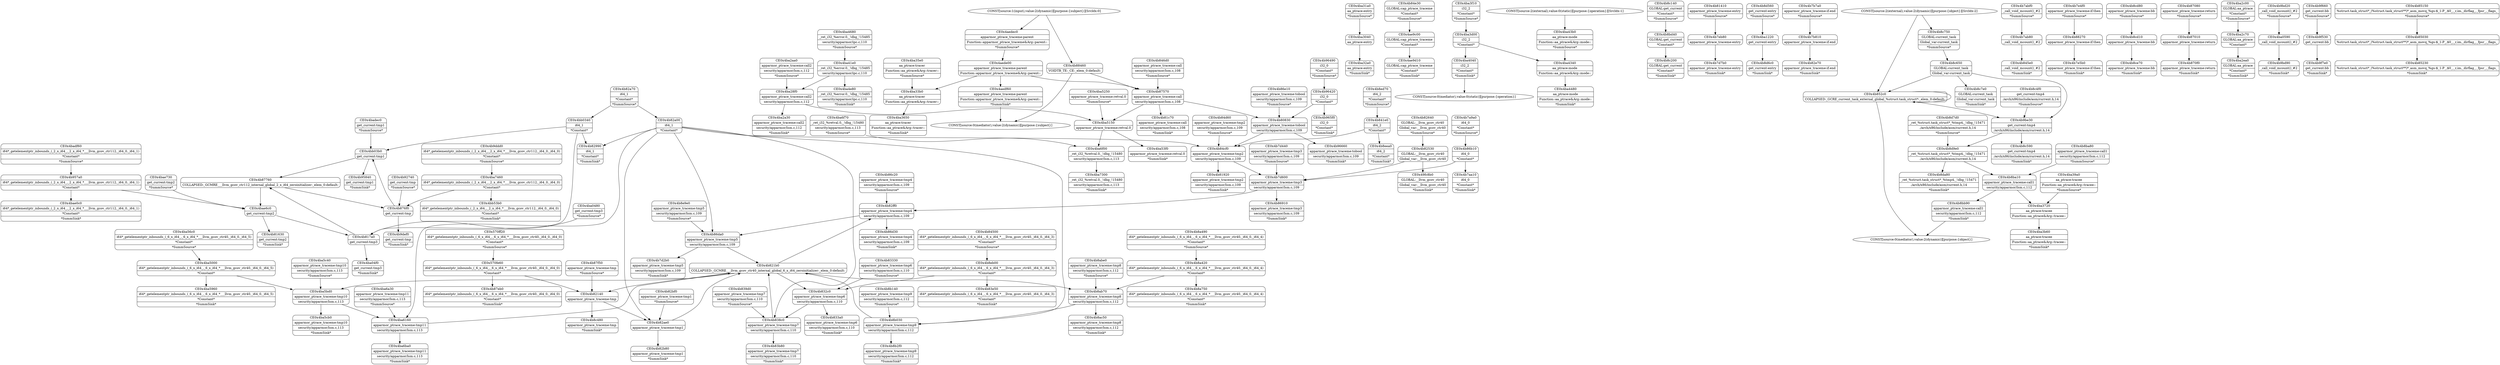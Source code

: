 digraph {
	CE0x4b86910 [shape=record,shape=Mrecord,label="{CE0x4b86910|apparmor_ptrace_traceme:tmp3|security/apparmor/lsm.c,109|*SummSink*}"]
	CE0x4b8a490 [shape=record,shape=Mrecord,label="{CE0x4b8a490|i64*_getelementptr_inbounds_(_6_x_i64_,_6_x_i64_*___llvm_gcov_ctr40,_i64_0,_i64_4)|*Constant*|*SummSource*}"]
	CE0x4ba31a0 [shape=record,shape=Mrecord,label="{CE0x4ba31a0|aa_ptrace:entry|*SummSource*}"]
	CE0x4b96490 [shape=record,shape=Mrecord,label="{CE0x4b96490|i32_0|*Constant*|*SummSource*}"]
	CE0x4b8ed70 [shape=record,shape=Mrecord,label="{CE0x4b8ed70|i64_2|*Constant*|*SummSource*}"]
	CE0x4ba6160 [shape=record,shape=Mrecord,label="{CE0x4ba6160|apparmor_ptrace_traceme:tmp11|security/apparmor/lsm.c,113}"]
	CE0x4b84e30 [shape=record,shape=Mrecord,label="{CE0x4b84e30|GLOBAL:cap_ptrace_traceme|*Constant*|*SummSource*}"]
	CE0x49fc8b0 [shape=record,shape=Mrecord,label="{CE0x49fc8b0|GLOBAL:__llvm_gcov_ctr40|Global_var:__llvm_gcov_ctr40|*SummSink*}"]
	CE0x4b965f0 [shape=record,shape=Mrecord,label="{CE0x4b965f0|i32_0|*Constant*|*SummSink*}"]
	CE0x4b833a0 [shape=record,shape=Mrecord,label="{CE0x4b833a0|apparmor_ptrace_traceme:tmp6|security/apparmor/lsm.c,110|*SummSink*}"]
	CE0x4ba5150 [shape=record,shape=Mrecord,label="{CE0x4ba5150|apparmor_ptrace_traceme:retval.0}"]
	CE0x4ba6f70 [shape=record,shape=Mrecord,label="{CE0x4ba6f70|_ret_i32_%retval.0,_!dbg_!15480|security/apparmor/lsm.c,113|*SummSource*}"]
	CE0x4ba6ba0 [shape=record,shape=Mrecord,label="{CE0x4ba6ba0|apparmor_ptrace_traceme:tmp11|security/apparmor/lsm.c,113|*SummSink*}"]
	CE0x4ba3f10 [shape=record,shape=Mrecord,label="{CE0x4ba3f10|i32_2|*Constant*|*SummSource*}"]
	CE0x570fe60 [shape=record,shape=Mrecord,label="{CE0x570fe60|i64*_getelementptr_inbounds_(_6_x_i64_,_6_x_i64_*___llvm_gcov_ctr40,_i64_0,_i64_0)|*Constant*}"]
	CE0x4b86e10 [shape=record,shape=Mrecord,label="{CE0x4b86e10|apparmor_ptrace_traceme:tobool|security/apparmor/lsm.c,109|*SummSource*}"]
	CE0x4b8c480 [shape=record,shape=Mrecord,label="{CE0x4b8c480|apparmor_ptrace_traceme:tmp|*SummSink*}"]
	CE0x4b8c200 [shape=record,shape=Mrecord,label="{CE0x4b8c200|GLOBAL:get_current|*Constant*|*SummSink*}"]
	CE0x4ba6f00 [shape=record,shape=Mrecord,label="{CE0x4ba6f00|_ret_i32_%retval.0,_!dbg_!15480|security/apparmor/lsm.c,113}"]
	CE0x4b957a0 [shape=record,shape=Mrecord,label="{CE0x4b957a0|i64*_getelementptr_inbounds_(_2_x_i64_,_2_x_i64_*___llvm_gcov_ctr112,_i64_0,_i64_1)|*Constant*}"]
	CE0x4b81630 [shape=record,shape=Mrecord,label="{CE0x4b81630|get_current:tmp2|*SummSink*}"]
	CE0x4b81410 [shape=record,shape=Mrecord,label="{CE0x4b81410|apparmor_ptrace_traceme:entry|*SummSource*}"]
	CE0x4b88460 [shape=record,shape=Mrecord,label="{CE0x4b88460|VOIDTB_TE:_CE:_elem_0:default:}"]
	CE0x4b83b80 [shape=record,shape=Mrecord,label="{CE0x4b83b80|apparmor_ptrace_traceme:tmp7|security/apparmor/lsm.c,110|*SummSink*}"]
	CE0x4badec0 [shape=record,shape=Mrecord,label="{CE0x4badec0|get_current:tmp1|*SummSource*}"]
	CE0x4ba1220 [shape=record,shape=Mrecord,label="{CE0x4ba1220|get_current:entry}"]
	CE0x4b7d2b0 [shape=record,shape=Mrecord,label="{CE0x4b7d2b0|apparmor_ptrace_traceme:tmp5|security/apparmor/lsm.c,109|*SummSink*}"]
	CE0x4b87f50 [shape=record,shape=Mrecord,label="{CE0x4b87f50|apparmor_ptrace_traceme:tmp|*SummSource*}"]
	CE0x4b82990 [shape=record,shape=Mrecord,label="{CE0x4b82990|i64_1|*Constant*|*SummSink*}"]
	CE0x4b83330 [shape=record,shape=Mrecord,label="{CE0x4b83330|apparmor_ptrace_traceme:tmp6|security/apparmor/lsm.c,110|*SummSource*}"]
	CE0x4b82530 [shape=record,shape=Mrecord,label="{CE0x4b82530|GLOBAL:__llvm_gcov_ctr40|Global_var:__llvm_gcov_ctr40}"]
	CE0x4b8d6c0 [shape=record,shape=Mrecord,label="{CE0x4b8d6c0|get_current:entry|*SummSink*}"]
	CE0x4badf60 [shape=record,shape=Mrecord,label="{CE0x4badf60|i64*_getelementptr_inbounds_(_2_x_i64_,_2_x_i64_*___llvm_gcov_ctr112,_i64_0,_i64_1)|*Constant*|*SummSource*}"]
	CE0x4b7d600 [shape=record,shape=Mrecord,label="{CE0x4b7d600|apparmor_ptrace_traceme:tmp3|security/apparmor/lsm.c,109}"]
	CE0x4b846d0 [shape=record,shape=Mrecord,label="{CE0x4b846d0|apparmor_ptrace_traceme:call|security/apparmor/lsm.c,108|*SummSource*}"]
	CE0x4b7b7a0 [shape=record,shape=Mrecord,label="{CE0x4b7b7a0|apparmor_ptrace_traceme:if.end|*SummSource*}"]
	CE0x4b83e50 [shape=record,shape=Mrecord,label="{CE0x4b83e50|i64*_getelementptr_inbounds_(_6_x_i64_,_6_x_i64_*___llvm_gcov_ctr40,_i64_0,_i64_3)|*Constant*|*SummSink*}"]
	CE0x4b82140 [shape=record,shape=Mrecord,label="{CE0x4b82140|apparmor_ptrace_traceme:tmp}"]
	CE0x4b82ae0 [shape=record,shape=Mrecord,label="{CE0x4b82ae0|apparmor_ptrace_traceme:tmp1}"]
	CE0x4b8ba80 [shape=record,shape=Mrecord,label="{CE0x4b8ba80|apparmor_ptrace_traceme:call1|security/apparmor/lsm.c,112|*SummSource*}"]
	CE0x4ba4340 [shape=record,shape=Mrecord,label="{CE0x4ba4340|aa_ptrace:mode|Function::aa_ptrace&Arg::mode::}"]
	CE0x4ba5000 [shape=record,shape=Mrecord,label="{CE0x4ba5000|i64*_getelementptr_inbounds_(_6_x_i64_,_6_x_i64_*___llvm_gcov_ctr40,_i64_0,_i64_5)|*Constant*}"]
	CE0x4ba5c40 [shape=record,shape=Mrecord,label="{CE0x4ba5c40|apparmor_ptrace_traceme:tmp10|security/apparmor/lsm.c,113|*SummSource*}"]
	CE0x4b96660 [shape=record,shape=Mrecord,label="{CE0x4b96660|apparmor_ptrace_traceme:tobool|security/apparmor/lsm.c,109|*SummSink*}"]
	CE0x4b8d560 [shape=record,shape=Mrecord,label="{CE0x4b8d560|get_current:entry|*SummSource*}"]
	CE0x4bae730 [shape=record,shape=Mrecord,label="{CE0x4bae730|get_current:tmp2|*SummSource*}"]
	CE0x4b845e0 [shape=record,shape=Mrecord,label="{CE0x4b845e0|_call_void_mcount()_#2|*SummSink*}"]
	CE0x4b9def0 [shape=record,shape=Mrecord,label="{CE0x4b9def0|get_current:tmp|*SummSink*}"]
	CE0x4ba5960 [shape=record,shape=Mrecord,label="{CE0x4ba5960|i64*_getelementptr_inbounds_(_6_x_i64_,_6_x_i64_*___llvm_gcov_ctr40,_i64_0,_i64_5)|*Constant*|*SummSink*}"]
	CE0x4ba4040 [shape=record,shape=Mrecord,label="{CE0x4ba4040|i32_2|*Constant*|*SummSink*}"]
	CE0x4b7e5b0 [shape=record,shape=Mrecord,label="{CE0x4b7e5b0|apparmor_ptrace_traceme:if.then|*SummSink*}"]
	CE0x4b84cf0 [shape=record,shape=Mrecord,label="{CE0x4b84cf0|apparmor_ptrace_traceme:tmp2|security/apparmor/lsm.c,109}"]
	CE0x4b82640 [shape=record,shape=Mrecord,label="{CE0x4b82640|GLOBAL:__llvm_gcov_ctr40|Global_var:__llvm_gcov_ctr40|*SummSource*}"]
	"CONST[source:1(input),value:2(dynamic)][purpose:{subject}][SrcIdx:0]"
	CE0x4b8ce70 [shape=record,shape=Mrecord,label="{CE0x4b8ce70|apparmor_ptrace_traceme:bb|*SummSink*}"]
	CE0x4b87570 [shape=record,shape=Mrecord,label="{CE0x4b87570|apparmor_ptrace_traceme:call|security/apparmor/lsm.c,108}"]
	CE0x4b87080 [shape=record,shape=Mrecord,label="{CE0x4b87080|apparmor_ptrace_traceme:return|*SummSource*}"]
	CE0x4b839d0 [shape=record,shape=Mrecord,label="{CE0x4b839d0|apparmor_ptrace_traceme:tmp7|security/apparmor/lsm.c,110|*SummSource*}"]
	CE0x4ba7460 [shape=record,shape=Mrecord,label="{CE0x4ba7460|i64*_getelementptr_inbounds_(_2_x_i64_,_2_x_i64_*___llvm_gcov_ctr112,_i64_0,_i64_0)|*Constant*}"]
	CE0x4b82ff0 [shape=record,shape=Mrecord,label="{CE0x4b82ff0|apparmor_ptrace_traceme:tmp4|security/apparmor/lsm.c,109}"]
	CE0x4b8c7e0 [shape=record,shape=Mrecord,label="{CE0x4b8c7e0|GLOBAL:current_task|Global_var:current_task|*SummSink*}"]
	CE0x4b8cd80 [shape=record,shape=Mrecord,label="{CE0x4b8cd80|apparmor_ptrace_traceme:bb|*SummSource*}"]
	CE0x4b80830 [shape=record,shape=Mrecord,label="{CE0x4b80830|apparmor_ptrace_traceme:tobool|security/apparmor/lsm.c,109}"]
	CE0x4b95840 [shape=record,shape=Mrecord,label="{CE0x4b95840|get_current:tmp1|*SummSink*}"]
	CE0x4b821b0 [shape=record,shape=Mrecord,label="{CE0x4b821b0|COLLAPSED:_GCMRE___llvm_gcov_ctr40_internal_global_6_x_i64_zeroinitializer:_elem_0:default:}"]
	CE0x4bb03b0 [shape=record,shape=Mrecord,label="{CE0x4bb03b0|get_current:tmp1}"]
	CE0x4b9ddd0 [shape=record,shape=Mrecord,label="{CE0x4b9ddd0|i64*_getelementptr_inbounds_(_2_x_i64_,_2_x_i64_*___llvm_gcov_ctr112,_i64_0,_i64_0)|*Constant*|*SummSource*}"]
	CE0x4ba2ea0 [shape=record,shape=Mrecord,label="{CE0x4ba2ea0|GLOBAL:aa_ptrace|*Constant*|*SummSink*}"]
	CE0x4b7b810 [shape=record,shape=Mrecord,label="{CE0x4b7b810|apparmor_ptrace_traceme:if.end}"]
	CE0x4b7aa10 [shape=record,shape=Mrecord,label="{CE0x4b7aa10|i64_0|*Constant*|*SummSink*}"]
	CE0x4b9bd90 [shape=record,shape=Mrecord,label="{CE0x4b9bd90|_call_void_mcount()_#2|*SummSink*}"]
	CE0x4ba3650 [shape=record,shape=Mrecord,label="{CE0x4ba3650|aa_ptrace:tracer|Function::aa_ptrace&Arg::tracer::|*SummSink*}"]
	CE0x4b82e70 [shape=record,shape=Mrecord,label="{CE0x4b82e70|apparmor_ptrace_traceme:if.end|*SummSink*}"]
	CE0x4b8abe0 [shape=record,shape=Mrecord,label="{CE0x4b8abe0|apparmor_ptrace_traceme:tmp8|security/apparmor/lsm.c,112|*SummSource*}"]
	"CONST[source:2(external),value:0(static)][purpose:{operation}][SrcIdx:1]"
	CE0x4aedec0 [shape=record,shape=Mrecord,label="{CE0x4aedec0|apparmor_ptrace_traceme:parent|Function::apparmor_ptrace_traceme&Arg::parent::|*SummSource*}"]
	CE0x4b838c0 [shape=record,shape=Mrecord,label="{CE0x4b838c0|apparmor_ptrace_traceme:tmp7|security/apparmor/lsm.c,110}"]
	CE0x4b7d7b0 [shape=record,shape=Mrecord,label="{CE0x4b7d7b0|apparmor_ptrace_traceme:entry|*SummSink*}"]
	CE0x4b9f530 [shape=record,shape=Mrecord,label="{CE0x4b9f530|get_current:bb}"]
	CE0x4b8b140 [shape=record,shape=Mrecord,label="{CE0x4b8b140|apparmor_ptrace_traceme:tmp9|security/apparmor/lsm.c,112|*SummSource*}"]
	CE0x4ba2c70 [shape=record,shape=Mrecord,label="{CE0x4ba2c70|GLOBAL:aa_ptrace|*Constant*}"]
	CE0x4b82a70 [shape=record,shape=Mrecord,label="{CE0x4b82a70|i64_1|*Constant*|*SummSource*}"]
	CE0x4b82b80 [shape=record,shape=Mrecord,label="{CE0x4b82b80|apparmor_ptrace_traceme:tmp1|*SummSink*}"]
	CE0x4b96420 [shape=record,shape=Mrecord,label="{CE0x4b96420|i32_0|*Constant*}"]
	CE0x4b81c70 [shape=record,shape=Mrecord,label="{CE0x4b81c70|apparmor_ptrace_traceme:call|security/apparmor/lsm.c,108|*SummSink*}"]
	CE0x4ba5bd0 [shape=record,shape=Mrecord,label="{CE0x4ba5bd0|apparmor_ptrace_traceme:tmp10|security/apparmor/lsm.c,113}"]
	CE0x4b85150 [shape=record,shape=Mrecord,label="{CE0x4b85150|%struct.task_struct*_(%struct.task_struct**)*_asm_movq_%gs:$_1:P_,$0_,_r,im,_dirflag_,_fpsr_,_flags_|*SummSource*}"]
	CE0x4ba04f0 [shape=record,shape=Mrecord,label="{CE0x4ba04f0|get_current:tmp3|*SummSink*}"]
	CE0x4ba3d00 [shape=record,shape=Mrecord,label="{CE0x4ba3d00|i32_2|*Constant*}"]
	CE0x4b81920 [shape=record,shape=Mrecord,label="{CE0x4b81920|apparmor_ptrace_traceme:tmp2|security/apparmor/lsm.c,109|*SummSink*}"]
	CE0x4b8d7d0 [shape=record,shape=Mrecord,label="{CE0x4b8d7d0|_ret_%struct.task_struct*_%tmp4,_!dbg_!15471|./arch/x86/include/asm/current.h,14|*SummSource*}"]
	CE0x4b8c4f0 [shape=record,shape=Mrecord,label="{CE0x4b8c4f0|get_current:tmp4|./arch/x86/include/asm/current.h,14|*SummSource*}"]
	CE0x4b9bd20 [shape=record,shape=Mrecord,label="{CE0x4b9bd20|_call_void_mcount()_#2|*SummSource*}"]
	CE0x4b86c20 [shape=record,shape=Mrecord,label="{CE0x4b86c20|apparmor_ptrace_traceme:tmp4|security/apparmor/lsm.c,109|*SummSource*}"]
	CE0x4b7a9a0 [shape=record,shape=Mrecord,label="{CE0x4b7a9a0|i64_0|*Constant*|*SummSource*}"]
	CE0x4b8a750 [shape=record,shape=Mrecord,label="{CE0x4b8a750|i64*_getelementptr_inbounds_(_6_x_i64_,_6_x_i64_*___llvm_gcov_ctr40,_i64_0,_i64_4)|*Constant*|*SummSink*}"]
	CE0x4b8ba10 [shape=record,shape=Mrecord,label="{CE0x4b8ba10|apparmor_ptrace_traceme:call1|security/apparmor/lsm.c,112}"]
	CE0x4bae0c0 [shape=record,shape=Mrecord,label="{CE0x4bae0c0|i64*_getelementptr_inbounds_(_2_x_i64_,_2_x_i64_*___llvm_gcov_ctr112,_i64_0,_i64_1)|*Constant*|*SummSink*}"]
	CE0x4ba7300 [shape=record,shape=Mrecord,label="{CE0x4ba7300|_ret_i32_%retval.0,_!dbg_!15480|security/apparmor/lsm.c,113|*SummSink*}"]
	"CONST[source:0(mediator),value:0(static)][purpose:{operation}]"
	CE0x4b86da0 [shape=record,shape=Mrecord,label="{CE0x4b86da0|apparmor_ptrace_traceme:tmp5|security/apparmor/lsm.c,109}"]
	"CONST[source:0(mediator),value:2(dynamic)][purpose:{subject}]"
	CE0x4ae9c00 [shape=record,shape=Mrecord,label="{CE0x4ae9c00|GLOBAL:cap_ptrace_traceme|*Constant*}"]
	CE0x4ae9d10 [shape=record,shape=Mrecord,label="{CE0x4ae9d10|GLOBAL:cap_ptrace_traceme|*Constant*|*SummSink*}"]
	"CONST[source:0(mediator),value:2(dynamic)][purpose:{object}]"
	CE0x4b84500 [shape=record,shape=Mrecord,label="{CE0x4b84500|i64*_getelementptr_inbounds_(_6_x_i64_,_6_x_i64_*___llvm_gcov_ctr40,_i64_0,_i64_3)|*Constant*|*SummSource*}"]
	CE0x4b8bd40 [shape=record,shape=Mrecord,label="{CE0x4b8bd40|GLOBAL:get_current|*Constant*}"]
	CE0x4b8ac50 [shape=record,shape=Mrecord,label="{CE0x4b8ac50|apparmor_ptrace_traceme:tmp8|security/apparmor/lsm.c,112|*SummSink*}"]
	CE0x4ba56c0 [shape=record,shape=Mrecord,label="{CE0x4ba56c0|i64*_getelementptr_inbounds_(_6_x_i64_,_6_x_i64_*___llvm_gcov_ctr40,_i64_0,_i64_5)|*Constant*|*SummSource*}"]
	CE0x4b87010 [shape=record,shape=Mrecord,label="{CE0x4b87010|apparmor_ptrace_traceme:return}"]
	CE0x4b8c650 [shape=record,shape=Mrecord,label="{CE0x4b8c650|GLOBAL:current_task|Global_var:current_task}"]
	CE0x4b8b2f0 [shape=record,shape=Mrecord,label="{CE0x4b8b2f0|apparmor_ptrace_traceme:tmp9|security/apparmor/lsm.c,112|*SummSink*}"]
	CE0x4ba4480 [shape=record,shape=Mrecord,label="{CE0x4ba4480|aa_ptrace:mode|Function::aa_ptrace&Arg::mode::|*SummSink*}"]
	CE0x4b8c140 [shape=record,shape=Mrecord,label="{CE0x4b8c140|GLOBAL:get_current|*Constant*|*SummSource*}"]
	CE0x4ba2aa0 [shape=record,shape=Mrecord,label="{CE0x4ba2aa0|apparmor_ptrace_traceme:call2|security/apparmor/lsm.c,112|*SummSource*}"]
	CE0x4ba28f0 [shape=record,shape=Mrecord,label="{CE0x4ba28f0|apparmor_ptrace_traceme:call2|security/apparmor/lsm.c,112}"]
	CE0x4ba43b0 [shape=record,shape=Mrecord,label="{CE0x4ba43b0|aa_ptrace:mode|Function::aa_ptrace&Arg::mode::|*SummSource*}"]
	CE0x4ba2c00 [shape=record,shape=Mrecord,label="{CE0x4ba2c00|GLOBAL:aa_ptrace|*Constant*|*SummSource*}"]
	CE0x4b8c750 [shape=record,shape=Mrecord,label="{CE0x4b8c750|GLOBAL:current_task|Global_var:current_task|*SummSource*}"]
	CE0x4b8bb90 [shape=record,shape=Mrecord,label="{CE0x4b8bb90|apparmor_ptrace_traceme:call1|security/apparmor/lsm.c,112|*SummSink*}"]
	CE0x4ba5cb0 [shape=record,shape=Mrecord,label="{CE0x4ba5cb0|apparmor_ptrace_traceme:tmp10|security/apparmor/lsm.c,113|*SummSink*}"]
	CE0x4b84d60 [shape=record,shape=Mrecord,label="{CE0x4b84d60|apparmor_ptrace_traceme:tmp2|security/apparmor/lsm.c,109|*SummSource*}"]
	CE0x4b8eea0 [shape=record,shape=Mrecord,label="{CE0x4b8eea0|i64_2|*Constant*|*SummSink*}"]
	CE0x4b8b030 [shape=record,shape=Mrecord,label="{CE0x4b8b030|apparmor_ptrace_traceme:tmp9|security/apparmor/lsm.c,112}"]
	CE0x4bb0340 [shape=record,shape=Mrecord,label="{CE0x4bb0340|i64_1|*Constant*}"]
	CE0x4b82a00 [shape=record,shape=Mrecord,label="{CE0x4b82a00|i64_1|*Constant*}"]
	CE0x4b9f7e0 [shape=record,shape=Mrecord,label="{CE0x4b9f7e0|get_current:bb|*SummSink*}"]
	CE0x4b7abf0 [shape=record,shape=Mrecord,label="{CE0x4b7abf0|_call_void_mcount()_#2|*SummSource*}"]
	CE0x4b832c0 [shape=record,shape=Mrecord,label="{CE0x4b832c0|apparmor_ptrace_traceme:tmp6|security/apparmor/lsm.c,110}"]
	"CONST[source:2(external),value:2(dynamic)][purpose:{object}][SrcIdx:2]"
	CE0x4b85030 [shape=record,shape=Mrecord,label="{CE0x4b85030|%struct.task_struct*_(%struct.task_struct**)*_asm_movq_%gs:$_1:P_,$0_,_r,im,_dirflag_,_fpsr_,_flags_}"]
	CE0x4aede00 [shape=record,shape=Mrecord,label="{CE0x4aede00|apparmor_ptrace_traceme:parent|Function::apparmor_ptrace_traceme&Arg::parent::}"]
	CE0x4b7d440 [shape=record,shape=Mrecord,label="{CE0x4b7d440|apparmor_ptrace_traceme:tmp3|security/apparmor/lsm.c,109|*SummSource*}"]
	CE0x4aedf60 [shape=record,shape=Mrecord,label="{CE0x4aedf60|apparmor_ptrace_traceme:parent|Function::apparmor_ptrace_traceme&Arg::parent::|*SummSink*}"]
	CE0x4b7ab80 [shape=record,shape=Mrecord,label="{CE0x4b7ab80|_call_void_mcount()_#2}"]
	CE0x4b82bf0 [shape=record,shape=Mrecord,label="{CE0x4b82bf0|apparmor_ptrace_traceme:tmp1|*SummSource*}"]
	CE0x4b8da80 [shape=record,shape=Mrecord,label="{CE0x4b8da80|_ret_%struct.task_struct*_%tmp4,_!dbg_!15471|./arch/x86/include/asm/current.h,14|*SummSink*}"]
	CE0x4b88270 [shape=record,shape=Mrecord,label="{CE0x4b88270|apparmor_ptrace_traceme:if.then}"]
	CE0x4ba32a0 [shape=record,shape=Mrecord,label="{CE0x4ba32a0|aa_ptrace:entry|*SummSink*}"]
	CE0x4ba3b60 [shape=record,shape=Mrecord,label="{CE0x4ba3b60|aa_ptrace:tracee|Function::aa_ptrace&Arg::tracee::|*SummSink*}"]
	CE0x4ba39a0 [shape=record,shape=Mrecord,label="{CE0x4ba39a0|aa_ptrace:tracee|Function::aa_ptrace&Arg::tracee::|*SummSource*}"]
	CE0x4ba4e80 [shape=record,shape=Mrecord,label="{CE0x4ba4e80|_ret_i32_%error.0,_!dbg_!15485|security/apparmor/ipc.c,110|*SummSink*}"]
	CE0x4ba41e0 [shape=record,shape=Mrecord,label="{CE0x4ba41e0|_ret_i32_%error.0,_!dbg_!15485|security/apparmor/ipc.c,110}"]
	CE0x4b9be30 [shape=record,shape=Mrecord,label="{CE0x4b9be30|get_current:tmp4|./arch/x86/include/asm/current.h,14}"]
	CE0x4b85230 [shape=record,shape=Mrecord,label="{CE0x4b85230|%struct.task_struct*_(%struct.task_struct**)*_asm_movq_%gs:$_1:P_,$0_,_r,im,_dirflag_,_fpsr_,_flags_|*SummSink*}"]
	CE0x4ba0590 [shape=record,shape=Mrecord,label="{CE0x4ba0590|_call_void_mcount()_#2}"]
	CE0x4b7e4f0 [shape=record,shape=Mrecord,label="{CE0x4b7e4f0|apparmor_ptrace_traceme:if.then|*SummSource*}"]
	CE0x4b8ab70 [shape=record,shape=Mrecord,label="{CE0x4b8ab70|apparmor_ptrace_traceme:tmp8|security/apparmor/lsm.c,112}"]
	CE0x4b87eb0 [shape=record,shape=Mrecord,label="{CE0x4b87eb0|i64*_getelementptr_inbounds_(_6_x_i64_,_6_x_i64_*___llvm_gcov_ctr40,_i64_0,_i64_0)|*Constant*|*SummSink*}"]
	CE0x4b8d9e0 [shape=record,shape=Mrecord,label="{CE0x4b8d9e0|_ret_%struct.task_struct*_%tmp4,_!dbg_!15471|./arch/x86/include/asm/current.h,14}"]
	CE0x4ba33b0 [shape=record,shape=Mrecord,label="{CE0x4ba33b0|aa_ptrace:tracer|Function::aa_ptrace&Arg::tracer::}"]
	CE0x4b8eb00 [shape=record,shape=Mrecord,label="{CE0x4b8eb00|i64*_getelementptr_inbounds_(_6_x_i64_,_6_x_i64_*___llvm_gcov_ctr40,_i64_0,_i64_3)|*Constant*}"]
	CE0x4b92740 [shape=record,shape=Mrecord,label="{CE0x4b92740|get_current:tmp|*SummSource*}"]
	CE0x4b7eb80 [shape=record,shape=Mrecord,label="{CE0x4b7eb80|apparmor_ptrace_traceme:entry}"]
	CE0x4b817a0 [shape=record,shape=Mrecord,label="{CE0x4b817a0|get_current:tmp3}"]
	CE0x4b841e0 [shape=record,shape=Mrecord,label="{CE0x4b841e0|i64_2|*Constant*}"]
	CE0x4ba3720 [shape=record,shape=Mrecord,label="{CE0x4ba3720|aa_ptrace:tracee|Function::aa_ptrace&Arg::tracee::}"]
	CE0x4b9f660 [shape=record,shape=Mrecord,label="{CE0x4b9f660|get_current:bb|*SummSource*}"]
	CE0x4ba3040 [shape=record,shape=Mrecord,label="{CE0x4ba3040|aa_ptrace:entry}"]
	CE0x4b86b10 [shape=record,shape=Mrecord,label="{CE0x4b86b10|i64_0|*Constant*}"]
	CE0x4ba4680 [shape=record,shape=Mrecord,label="{CE0x4ba4680|_ret_i32_%error.0,_!dbg_!15485|security/apparmor/ipc.c,110|*SummSource*}"]
	CE0x4ba2a30 [shape=record,shape=Mrecord,label="{CE0x4ba2a30|apparmor_ptrace_traceme:call2|security/apparmor/lsm.c,112|*SummSink*}"]
	CE0x4b8c590 [shape=record,shape=Mrecord,label="{CE0x4b8c590|get_current:tmp4|./arch/x86/include/asm/current.h,14|*SummSink*}"]
	CE0x4ba6a30 [shape=record,shape=Mrecord,label="{CE0x4ba6a30|apparmor_ptrace_traceme:tmp11|security/apparmor/lsm.c,113|*SummSource*}"]
	CE0x4b87760 [shape=record,shape=Mrecord,label="{CE0x4b87760|COLLAPSED:_GCMRE___llvm_gcov_ctr112_internal_global_2_x_i64_zeroinitializer:_elem_0:default:}"]
	CE0x4b8e9e0 [shape=record,shape=Mrecord,label="{CE0x4b8e9e0|apparmor_ptrace_traceme:tmp5|security/apparmor/lsm.c,109|*SummSource*}"]
	CE0x4b8cd10 [shape=record,shape=Mrecord,label="{CE0x4b8cd10|apparmor_ptrace_traceme:bb}"]
	CE0x4ba53f0 [shape=record,shape=Mrecord,label="{CE0x4ba53f0|apparmor_ptrace_traceme:retval.0|*SummSink*}"]
	CE0x570ff20 [shape=record,shape=Mrecord,label="{CE0x570ff20|i64*_getelementptr_inbounds_(_6_x_i64_,_6_x_i64_*___llvm_gcov_ctr40,_i64_0,_i64_0)|*Constant*|*SummSource*}"]
	CE0x4b8a420 [shape=record,shape=Mrecord,label="{CE0x4b8a420|i64*_getelementptr_inbounds_(_6_x_i64_,_6_x_i64_*___llvm_gcov_ctr40,_i64_0,_i64_4)|*Constant*}"]
	CE0x4ba35e0 [shape=record,shape=Mrecord,label="{CE0x4ba35e0|aa_ptrace:tracer|Function::aa_ptrace&Arg::tracer::|*SummSource*}"]
	CE0x4b876f0 [shape=record,shape=Mrecord,label="{CE0x4b876f0|get_current:tmp}"]
	CE0x4b852c0 [shape=record,shape=Mrecord,label="{CE0x4b852c0|COLLAPSED:_GCRE_current_task_external_global_%struct.task_struct*:_elem_0:default:}"]
	CE0x4bb53b0 [shape=record,shape=Mrecord,label="{CE0x4bb53b0|i64*_getelementptr_inbounds_(_2_x_i64_,_2_x_i64_*___llvm_gcov_ctr112,_i64_0,_i64_0)|*Constant*|*SummSink*}"]
	CE0x4ba5250 [shape=record,shape=Mrecord,label="{CE0x4ba5250|apparmor_ptrace_traceme:retval.0|*SummSource*}"]
	CE0x4b870f0 [shape=record,shape=Mrecord,label="{CE0x4b870f0|apparmor_ptrace_traceme:return|*SummSink*}"]
	CE0x4b86d30 [shape=record,shape=Mrecord,label="{CE0x4b86d30|apparmor_ptrace_traceme:tmp4|security/apparmor/lsm.c,109|*SummSink*}"]
	CE0x4bae6c0 [shape=record,shape=Mrecord,label="{CE0x4bae6c0|get_current:tmp2}"]
	CE0x4ba0480 [shape=record,shape=Mrecord,label="{CE0x4ba0480|get_current:tmp3|*SummSource*}"]
	CE0x4b85030 -> CE0x4b85230
	CE0x4ba7460 -> CE0x4b876f0
	CE0x4b7b7a0 -> CE0x4b7b810
	CE0x4b8ba10 -> CE0x4b8bb90
	CE0x4b83330 -> CE0x4b832c0
	CE0x4b8cd80 -> CE0x4b8cd10
	CE0x4b852c0 -> CE0x4b9be30
	CE0x4ba56c0 -> CE0x4ba5000
	CE0x4b8ab70 -> CE0x4b8ac50
	CE0x4ba4340 -> CE0x4ba4480
	CE0x4b8c750 -> CE0x4b8c650
	CE0x4ba31a0 -> CE0x4ba3040
	CE0x4b8c650 -> CE0x4b852c0
	CE0x4b82a00 -> CE0x4b838c0
	CE0x4b821b0 -> CE0x4ba5bd0
	CE0x4ba5250 -> CE0x4ba5150
	CE0x4ba6f00 -> CE0x4ba7300
	CE0x4b841e0 -> CE0x4b84cf0
	CE0x4ba6f70 -> CE0x4ba6f00
	CE0x4ba41e0 -> CE0x4ba4e80
	CE0x4b80830 -> CE0x4b84cf0
	CE0x4b82140 -> CE0x4b82ae0
	CE0x4b82ae0 -> CE0x4b82b80
	CE0x4b82ae0 -> CE0x4b821b0
	CE0x4b8ba10 -> CE0x4ba3720
	CE0x4ba43b0 -> CE0x4ba4340
	CE0x4aedec0 -> CE0x4aede00
	CE0x4b84cf0 -> CE0x4b7d600
	CE0x4b8a490 -> CE0x4b8a420
	CE0x4ba5bd0 -> CE0x4ba5cb0
	CE0x4bb0340 -> CE0x4bb03b0
	CE0x4ba3d00 -> CE0x4ba4040
	CE0x4ba6a30 -> CE0x4ba6160
	CE0x4b86c20 -> CE0x4b82ff0
	CE0x4ba3d00 -> CE0x4ba4340
	CE0x4b8c650 -> CE0x4b8c7e0
	CE0x4b82640 -> CE0x4b82530
	CE0x4bb03b0 -> CE0x4b87760
	CE0x4b86e10 -> CE0x4b80830
	CE0x4b96420 -> CE0x4b80830
	CE0x4b838c0 -> CE0x4b83b80
	CE0x4b846d0 -> CE0x4b87570
	CE0x4b86da0 -> CE0x4b7d2b0
	CE0x4b8bb90 -> "CONST[source:0(mediator),value:2(dynamic)][purpose:{object}]"
	CE0x4b7d600 -> CE0x4b86910
	CE0x4ba6160 -> CE0x4b821b0
	CE0x4b7ab80 -> CE0x4b845e0
	CE0x4b85150 -> CE0x4b85030
	CE0x4b9f660 -> CE0x4b9f530
	CE0x4ba35e0 -> CE0x4ba33b0
	CE0x570fe60 -> CE0x4b87eb0
	CE0x4b876f0 -> CE0x4b9def0
	CE0x4b82140 -> CE0x4b8c480
	CE0x4bae730 -> CE0x4bae6c0
	CE0x4ba2c00 -> CE0x4ba2c70
	CE0x4b839d0 -> CE0x4b838c0
	CE0x4ba3040 -> CE0x4ba32a0
	CE0x4b957a0 -> CE0x4bae6c0
	CE0x4aede00 -> CE0x4b87570
	CE0x4b8d9e0 -> CE0x4b8da80
	CE0x4b8a420 -> CE0x4b8ab70
	CE0x4b8d7d0 -> CE0x4b8d9e0
	CE0x4ba2aa0 -> CE0x4ba28f0
	CE0x4b7abf0 -> CE0x4b7ab80
	CE0x4badec0 -> CE0x4bb03b0
	CE0x4b88270 -> CE0x4b7e5b0
	CE0x4b87570 -> CE0x4b80830
	CE0x4b87080 -> CE0x4b87010
	CE0x4b8a420 -> CE0x4b8a750
	CE0x4badf60 -> CE0x4b957a0
	CE0x4bb0340 -> CE0x4b82990
	CE0x4b82a00 -> CE0x4b82ae0
	CE0x4ba28f0 -> CE0x4ba5150
	CE0x4b8eb00 -> CE0x4b83e50
	CE0x4ae9c00 -> CE0x4ae9d10
	CE0x4ba5bd0 -> CE0x4ba6160
	CE0x4b96490 -> CE0x4b96420
	CE0x4b82ff0 -> CE0x4b86da0
	CE0x4ba5000 -> CE0x4ba5bd0
	CE0x4b8ab70 -> CE0x4b8b030
	CE0x4b8c650 -> CE0x4b9be30
	CE0x4b841e0 -> CE0x4b8eea0
	CE0x4b817a0 -> CE0x4ba04f0
	CE0x4ba2c70 -> CE0x4ba2ea0
	CE0x4b9f530 -> CE0x4b9f7e0
	CE0x4b7d600 -> CE0x4b82ff0
	CE0x4ba7460 -> CE0x4bb53b0
	CE0x4b96420 -> CE0x4b965f0
	CE0x4b87f50 -> CE0x4b82140
	CE0x4b82a00 -> CE0x4b84cf0
	CE0x4b82530 -> CE0x49fc8b0
	CE0x4b8e9e0 -> CE0x4b86da0
	"CONST[source:1(input),value:2(dynamic)][purpose:{subject}][SrcIdx:0]" -> CE0x4b88460
	CE0x4b82a70 -> CE0x4bb0340
	CE0x4ba4040 -> "CONST[source:0(mediator),value:0(static)][purpose:{operation}]"
	CE0x4aedf60 -> "CONST[source:0(mediator),value:2(dynamic)][purpose:{subject}]"
	CE0x4ba3720 -> CE0x4ba3b60
	CE0x4b8ba80 -> CE0x4b8ba10
	CE0x4b821b0 -> CE0x4b82140
	CE0x4b92740 -> CE0x4b876f0
	CE0x4b9be30 -> CE0x4b8c590
	CE0x4b86b10 -> CE0x4b7aa10
	CE0x4b82a00 -> CE0x4b86da0
	CE0x4b87760 -> CE0x4bae6c0
	CE0x4ba5c40 -> CE0x4ba5bd0
	CE0x4b821b0 -> CE0x4b8ab70
	CE0x4b8eb00 -> CE0x4b832c0
	CE0x4b9be30 -> CE0x4b8d9e0
	CE0x4b84e30 -> CE0x4ae9c00
	CE0x4ba5000 -> CE0x4ba5960
	CE0x4b7a9a0 -> CE0x4b86b10
	CE0x4b82ff0 -> CE0x4b86d30
	CE0x4b9bd20 -> CE0x4ba0590
	CE0x4ba0480 -> CE0x4b817a0
	CE0x4ba5150 -> CE0x4ba53f0
	CE0x4b838c0 -> CE0x4b821b0
	CE0x4b82a00 -> CE0x4b82990
	CE0x4b8b030 -> CE0x4b821b0
	CE0x4b82a00 -> CE0x4ba6160
	CE0x4b7eb80 -> CE0x4b7d7b0
	CE0x4b7d440 -> CE0x4b7d600
	CE0x4b8d560 -> CE0x4ba1220
	CE0x4b82bf0 -> CE0x4b82ae0
	CE0x4ba3f10 -> CE0x4ba3d00
	CE0x4bb0340 -> CE0x4b817a0
	CE0x4b80830 -> CE0x4b96660
	CE0x4bb03b0 -> CE0x4b95840
	CE0x4b8c140 -> CE0x4b8bd40
	CE0x4b8c4f0 -> CE0x4b9be30
	CE0x4b817a0 -> CE0x4b87760
	CE0x4b852c0 -> CE0x4b852c0
	CE0x4ba5150 -> CE0x4ba6f00
	CE0x4ba39a0 -> CE0x4ba3720
	CE0x4b87570 -> CE0x4b81c70
	CE0x4ba4680 -> CE0x4ba41e0
	CE0x4b8bd40 -> CE0x4b8c200
	CE0x570ff20 -> CE0x570fe60
	CE0x4b8b030 -> CE0x4b8b2f0
	CE0x4b88460 -> "CONST[source:0(mediator),value:2(dynamic)][purpose:{subject}]"
	CE0x4b81410 -> CE0x4b7eb80
	CE0x4b8ed70 -> CE0x4b841e0
	CE0x4b88460 -> CE0x4b87570
	CE0x4b8cd10 -> CE0x4b8ce70
	CE0x4ba28f0 -> CE0x4ba2a30
	"CONST[source:1(input),value:2(dynamic)][purpose:{subject}][SrcIdx:0]" -> CE0x4aedec0
	CE0x4b87570 -> CE0x4ba5150
	CE0x570fe60 -> CE0x4b82140
	CE0x4b84cf0 -> CE0x4b81920
	CE0x4b832c0 -> CE0x4b838c0
	CE0x4b87760 -> CE0x4b876f0
	CE0x4b7b810 -> CE0x4b82e70
	CE0x4b86da0 -> CE0x4b821b0
	CE0x4b9ddd0 -> CE0x4ba7460
	CE0x4b87010 -> CE0x4b870f0
	CE0x4ba0590 -> CE0x4b9bd90
	CE0x4ba1220 -> CE0x4b8d6c0
	CE0x4b821b0 -> CE0x4b82ff0
	CE0x4b832c0 -> CE0x4b833a0
	CE0x4bae6c0 -> CE0x4b817a0
	CE0x4b8abe0 -> CE0x4b8ab70
	CE0x4b852c0 -> "CONST[source:0(mediator),value:2(dynamic)][purpose:{object}]"
	CE0x4b82530 -> CE0x4b7d600
	CE0x4aede00 -> CE0x4aedf60
	CE0x4b876f0 -> CE0x4bb03b0
	CE0x4b957a0 -> CE0x4bae0c0
	CE0x4b86b10 -> CE0x4b7d600
	CE0x4b84500 -> CE0x4b8eb00
	CE0x4b82a00 -> CE0x4b8b030
	CE0x4b8d9e0 -> CE0x4b8ba10
	CE0x4b7e4f0 -> CE0x4b88270
	CE0x4b84d60 -> CE0x4b84cf0
	"CONST[source:2(external),value:2(dynamic)][purpose:{object}][SrcIdx:2]" -> CE0x4b852c0
	CE0x4b82a70 -> CE0x4b82a00
	CE0x4aede00 -> CE0x4ba33b0
	CE0x4b8b140 -> CE0x4b8b030
	CE0x4ba33b0 -> CE0x4ba3650
	CE0x4bae6c0 -> CE0x4b81630
	"CONST[source:2(external),value:0(static)][purpose:{operation}][SrcIdx:1]" -> CE0x4ba43b0
	CE0x4ba6160 -> CE0x4ba6ba0
	CE0x4ba41e0 -> CE0x4ba28f0
	"CONST[source:2(external),value:2(dynamic)][purpose:{object}][SrcIdx:2]" -> CE0x4b8c750
	CE0x4b821b0 -> CE0x4b832c0
}